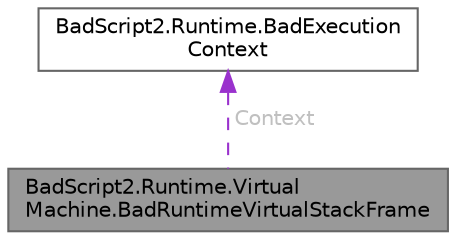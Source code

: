 digraph "BadScript2.Runtime.VirtualMachine.BadRuntimeVirtualStackFrame"
{
 // LATEX_PDF_SIZE
  bgcolor="transparent";
  edge [fontname=Helvetica,fontsize=10,labelfontname=Helvetica,labelfontsize=10];
  node [fontname=Helvetica,fontsize=10,shape=box,height=0.2,width=0.4];
  Node1 [id="Node000001",label="BadScript2.Runtime.Virtual\lMachine.BadRuntimeVirtualStackFrame",height=0.2,width=0.4,color="gray40", fillcolor="grey60", style="filled", fontcolor="black",tooltip=" "];
  Node2 -> Node1 [id="edge1_Node000001_Node000002",dir="back",color="darkorchid3",style="dashed",tooltip=" ",label=" Context",fontcolor="grey" ];
  Node2 [id="Node000002",label="BadScript2.Runtime.BadExecution\lContext",height=0.2,width=0.4,color="gray40", fillcolor="white", style="filled",URL="$class_bad_script2_1_1_runtime_1_1_bad_execution_context.html",tooltip="The Execution Context. Every execution of a script needs a context the script is running in...."];
}
